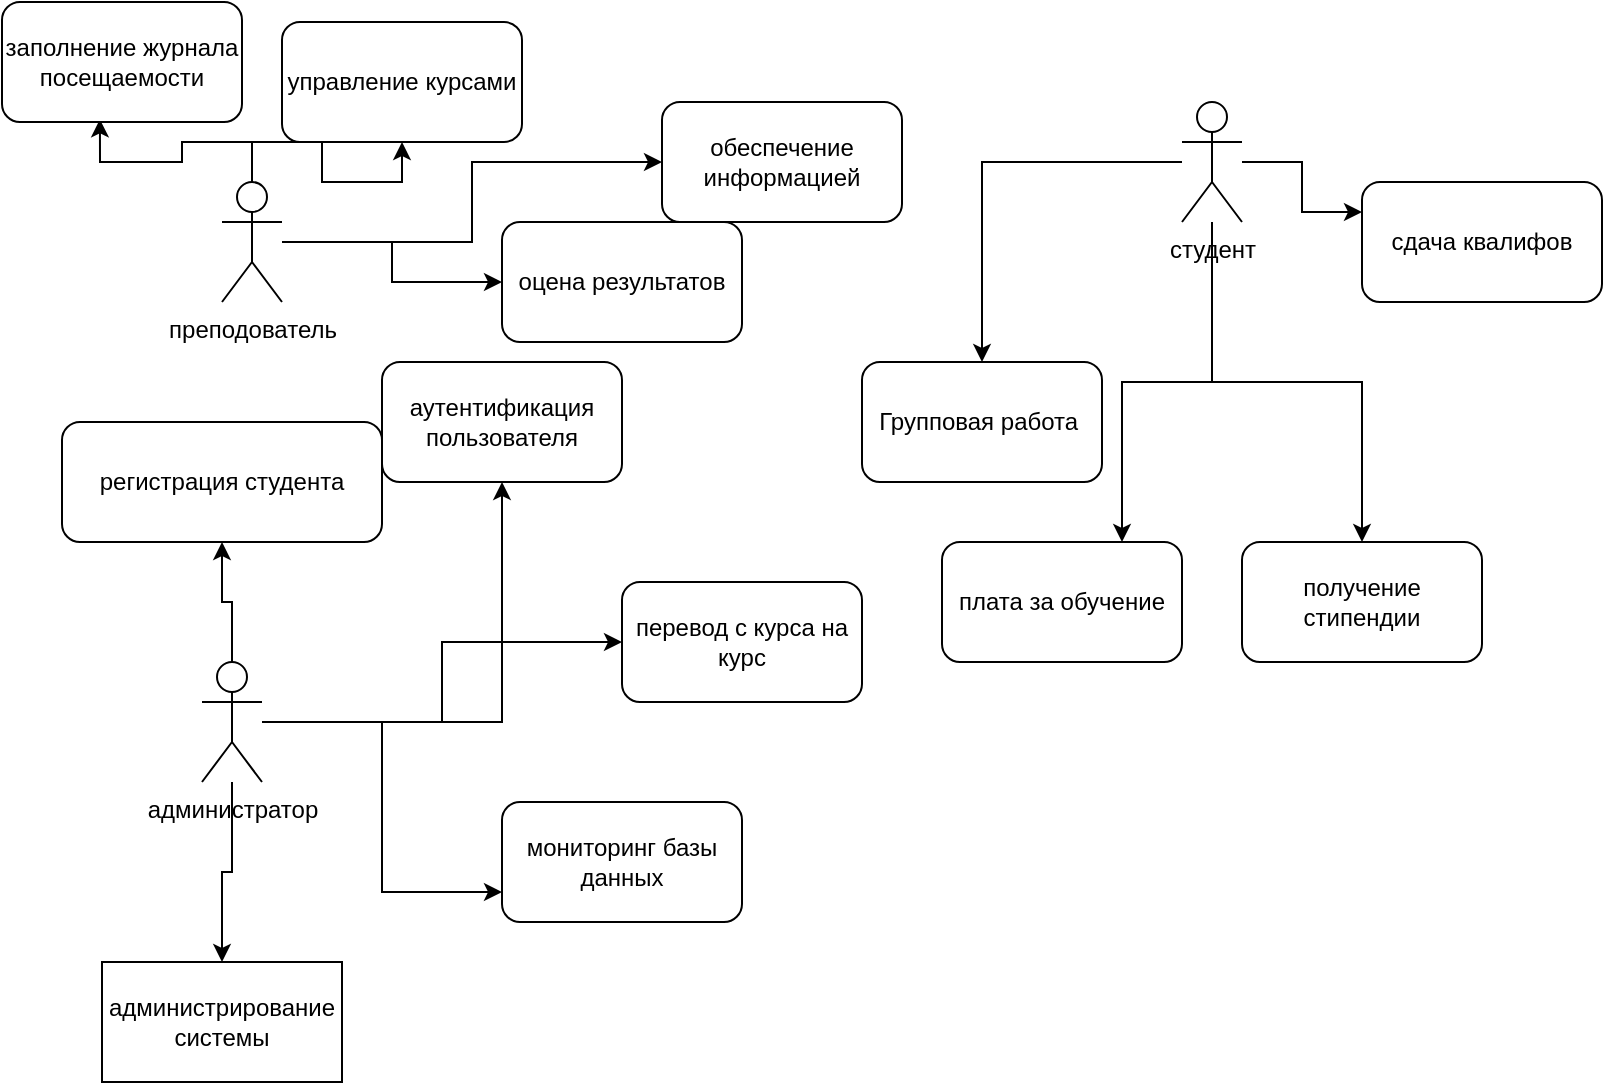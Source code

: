 <mxfile version="21.2.7" type="github">
  <diagram name="Страница 1" id="w44Oq5WWkVjSfOgMZ7oD">
    <mxGraphModel dx="1251" dy="569" grid="1" gridSize="10" guides="1" tooltips="1" connect="1" arrows="1" fold="1" page="1" pageScale="1" pageWidth="827" pageHeight="1169" math="0" shadow="0">
      <root>
        <mxCell id="0" />
        <mxCell id="1" parent="0" />
        <mxCell id="ZbMpPIGRCYivMsdvwXFk-14" style="edgeStyle=orthogonalEdgeStyle;rounded=0;orthogonalLoop=1;jettySize=auto;html=1;" parent="1" source="Dnf6crncQEyeniv7JTVf-1" target="ZbMpPIGRCYivMsdvwXFk-3" edge="1">
          <mxGeometry relative="1" as="geometry" />
        </mxCell>
        <mxCell id="ZbMpPIGRCYivMsdvwXFk-21" style="edgeStyle=orthogonalEdgeStyle;rounded=0;orthogonalLoop=1;jettySize=auto;html=1;entryX=0;entryY=0.25;entryDx=0;entryDy=0;" parent="1" source="Dnf6crncQEyeniv7JTVf-1" target="ZbMpPIGRCYivMsdvwXFk-19" edge="1">
          <mxGeometry relative="1" as="geometry" />
        </mxCell>
        <mxCell id="ZbMpPIGRCYivMsdvwXFk-27" style="edgeStyle=orthogonalEdgeStyle;rounded=0;orthogonalLoop=1;jettySize=auto;html=1;entryX=0.5;entryY=0;entryDx=0;entryDy=0;" parent="1" source="Dnf6crncQEyeniv7JTVf-1" target="ZbMpPIGRCYivMsdvwXFk-26" edge="1">
          <mxGeometry relative="1" as="geometry" />
        </mxCell>
        <mxCell id="ZbMpPIGRCYivMsdvwXFk-31" style="edgeStyle=orthogonalEdgeStyle;rounded=0;orthogonalLoop=1;jettySize=auto;html=1;entryX=0.75;entryY=0;entryDx=0;entryDy=0;" parent="1" source="Dnf6crncQEyeniv7JTVf-1" target="ZbMpPIGRCYivMsdvwXFk-30" edge="1">
          <mxGeometry relative="1" as="geometry" />
        </mxCell>
        <mxCell id="Dnf6crncQEyeniv7JTVf-1" value="студент" style="shape=umlActor;verticalLabelPosition=bottom;verticalAlign=top;html=1;outlineConnect=0;" parent="1" vertex="1">
          <mxGeometry x="590" y="110" width="30" height="60" as="geometry" />
        </mxCell>
        <mxCell id="ZbMpPIGRCYivMsdvwXFk-6" style="edgeStyle=orthogonalEdgeStyle;rounded=0;orthogonalLoop=1;jettySize=auto;html=1;" parent="1" source="Dnf6crncQEyeniv7JTVf-2" target="ZbMpPIGRCYivMsdvwXFk-2" edge="1">
          <mxGeometry relative="1" as="geometry" />
        </mxCell>
        <mxCell id="ZbMpPIGRCYivMsdvwXFk-9" style="edgeStyle=orthogonalEdgeStyle;rounded=0;orthogonalLoop=1;jettySize=auto;html=1;entryX=0;entryY=0.75;entryDx=0;entryDy=0;" parent="1" source="Dnf6crncQEyeniv7JTVf-2" target="ZbMpPIGRCYivMsdvwXFk-5" edge="1">
          <mxGeometry relative="1" as="geometry" />
        </mxCell>
        <mxCell id="ZbMpPIGRCYivMsdvwXFk-16" style="edgeStyle=orthogonalEdgeStyle;rounded=0;orthogonalLoop=1;jettySize=auto;html=1;" parent="1" source="Dnf6crncQEyeniv7JTVf-2" target="ZbMpPIGRCYivMsdvwXFk-15" edge="1">
          <mxGeometry relative="1" as="geometry" />
        </mxCell>
        <mxCell id="ZbMpPIGRCYivMsdvwXFk-25" style="edgeStyle=orthogonalEdgeStyle;rounded=0;orthogonalLoop=1;jettySize=auto;html=1;" parent="1" source="Dnf6crncQEyeniv7JTVf-2" target="ZbMpPIGRCYivMsdvwXFk-24" edge="1">
          <mxGeometry relative="1" as="geometry" />
        </mxCell>
        <mxCell id="ZbMpPIGRCYivMsdvwXFk-29" style="edgeStyle=orthogonalEdgeStyle;rounded=0;orthogonalLoop=1;jettySize=auto;html=1;" parent="1" source="Dnf6crncQEyeniv7JTVf-2" target="ZbMpPIGRCYivMsdvwXFk-28" edge="1">
          <mxGeometry relative="1" as="geometry" />
        </mxCell>
        <mxCell id="Dnf6crncQEyeniv7JTVf-2" value="администратор" style="shape=umlActor;verticalLabelPosition=bottom;verticalAlign=top;html=1;outlineConnect=0;" parent="1" vertex="1">
          <mxGeometry x="100" y="390" width="30" height="60" as="geometry" />
        </mxCell>
        <mxCell id="ZbMpPIGRCYivMsdvwXFk-8" style="edgeStyle=orthogonalEdgeStyle;rounded=0;orthogonalLoop=1;jettySize=auto;html=1;" parent="1" source="Dnf6crncQEyeniv7JTVf-3" target="ZbMpPIGRCYivMsdvwXFk-4" edge="1">
          <mxGeometry relative="1" as="geometry" />
        </mxCell>
        <mxCell id="ZbMpPIGRCYivMsdvwXFk-18" style="edgeStyle=orthogonalEdgeStyle;rounded=0;orthogonalLoop=1;jettySize=auto;html=1;entryX=0.5;entryY=1;entryDx=0;entryDy=0;" parent="1" source="Dnf6crncQEyeniv7JTVf-3" target="ZbMpPIGRCYivMsdvwXFk-17" edge="1">
          <mxGeometry relative="1" as="geometry" />
        </mxCell>
        <mxCell id="ZbMpPIGRCYivMsdvwXFk-23" style="edgeStyle=orthogonalEdgeStyle;rounded=0;orthogonalLoop=1;jettySize=auto;html=1;entryX=0.408;entryY=0.978;entryDx=0;entryDy=0;entryPerimeter=0;" parent="1" source="Dnf6crncQEyeniv7JTVf-3" target="ZbMpPIGRCYivMsdvwXFk-22" edge="1">
          <mxGeometry relative="1" as="geometry" />
        </mxCell>
        <mxCell id="ZbMpPIGRCYivMsdvwXFk-33" style="edgeStyle=orthogonalEdgeStyle;rounded=0;orthogonalLoop=1;jettySize=auto;html=1;" parent="1" source="Dnf6crncQEyeniv7JTVf-3" target="ZbMpPIGRCYivMsdvwXFk-32" edge="1">
          <mxGeometry relative="1" as="geometry" />
        </mxCell>
        <mxCell id="Dnf6crncQEyeniv7JTVf-3" value="преподователь" style="shape=umlActor;verticalLabelPosition=bottom;verticalAlign=top;html=1;outlineConnect=0;" parent="1" vertex="1">
          <mxGeometry x="110" y="150" width="30" height="60" as="geometry" />
        </mxCell>
        <mxCell id="ZbMpPIGRCYivMsdvwXFk-2" value="аутентификация пользователя" style="rounded=1;whiteSpace=wrap;html=1;" parent="1" vertex="1">
          <mxGeometry x="190" y="240" width="120" height="60" as="geometry" />
        </mxCell>
        <mxCell id="ZbMpPIGRCYivMsdvwXFk-3" value="получение стипендии" style="rounded=1;whiteSpace=wrap;html=1;" parent="1" vertex="1">
          <mxGeometry x="620" y="330" width="120" height="60" as="geometry" />
        </mxCell>
        <mxCell id="ZbMpPIGRCYivMsdvwXFk-4" value="обеспечение информацией" style="rounded=1;whiteSpace=wrap;html=1;" parent="1" vertex="1">
          <mxGeometry x="330" y="110" width="120" height="60" as="geometry" />
        </mxCell>
        <mxCell id="ZbMpPIGRCYivMsdvwXFk-5" value="мониторинг базы данных" style="rounded=1;whiteSpace=wrap;html=1;" parent="1" vertex="1">
          <mxGeometry x="250" y="460" width="120" height="60" as="geometry" />
        </mxCell>
        <mxCell id="ZbMpPIGRCYivMsdvwXFk-15" value="перевод с курса на курс" style="rounded=1;whiteSpace=wrap;html=1;" parent="1" vertex="1">
          <mxGeometry x="310" y="350" width="120" height="60" as="geometry" />
        </mxCell>
        <mxCell id="ZbMpPIGRCYivMsdvwXFk-17" value="управление курсами" style="rounded=1;whiteSpace=wrap;html=1;" parent="1" vertex="1">
          <mxGeometry x="140" y="70" width="120" height="60" as="geometry" />
        </mxCell>
        <mxCell id="ZbMpPIGRCYivMsdvwXFk-19" value="сдача квалифов" style="rounded=1;whiteSpace=wrap;html=1;" parent="1" vertex="1">
          <mxGeometry x="680" y="150" width="120" height="60" as="geometry" />
        </mxCell>
        <mxCell id="ZbMpPIGRCYivMsdvwXFk-22" value="заполнение журнала посещаемости" style="rounded=1;whiteSpace=wrap;html=1;" parent="1" vertex="1">
          <mxGeometry y="60" width="120" height="60" as="geometry" />
        </mxCell>
        <mxCell id="ZbMpPIGRCYivMsdvwXFk-24" value="регистрация студента" style="rounded=1;whiteSpace=wrap;html=1;" parent="1" vertex="1">
          <mxGeometry x="30" y="270" width="160" height="60" as="geometry" />
        </mxCell>
        <mxCell id="ZbMpPIGRCYivMsdvwXFk-26" value="Групповая работа&amp;nbsp;" style="rounded=1;whiteSpace=wrap;html=1;" parent="1" vertex="1">
          <mxGeometry x="430" y="240" width="120" height="60" as="geometry" />
        </mxCell>
        <mxCell id="ZbMpPIGRCYivMsdvwXFk-28" value="администрирование системы" style="rounded=0;whiteSpace=wrap;html=1;" parent="1" vertex="1">
          <mxGeometry x="50" y="540" width="120" height="60" as="geometry" />
        </mxCell>
        <mxCell id="ZbMpPIGRCYivMsdvwXFk-30" value="плата за обучение" style="rounded=1;whiteSpace=wrap;html=1;" parent="1" vertex="1">
          <mxGeometry x="470" y="330" width="120" height="60" as="geometry" />
        </mxCell>
        <mxCell id="ZbMpPIGRCYivMsdvwXFk-32" value="оцена результатов" style="rounded=1;whiteSpace=wrap;html=1;" parent="1" vertex="1">
          <mxGeometry x="250" y="170" width="120" height="60" as="geometry" />
        </mxCell>
      </root>
    </mxGraphModel>
  </diagram>
</mxfile>
